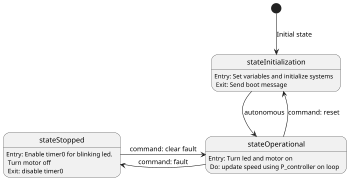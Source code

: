 @startuml
'https://plantuml.com/state-diagram

scale 350 width

stateInitialization:        Entry: Set variables and initialize systems\n Exit: Send boot message
stateOperational:           Entry: Turn led and motor on\n Do: update speed using P_controller on loop
stateStopped:               Entry: Enable timer0 for blinking led.\n Turn motor off\n Exit: disable timer0

[*]-down->stateInitialization: Initial state
stateInitialization -down-> stateOperational: autonomous
stateOperational -up-> stateInitialization: command: reset
stateOperational -right-> stateStopped: command: fault
stateStopped -right-> stateOperational: command: clear fault

@enduml